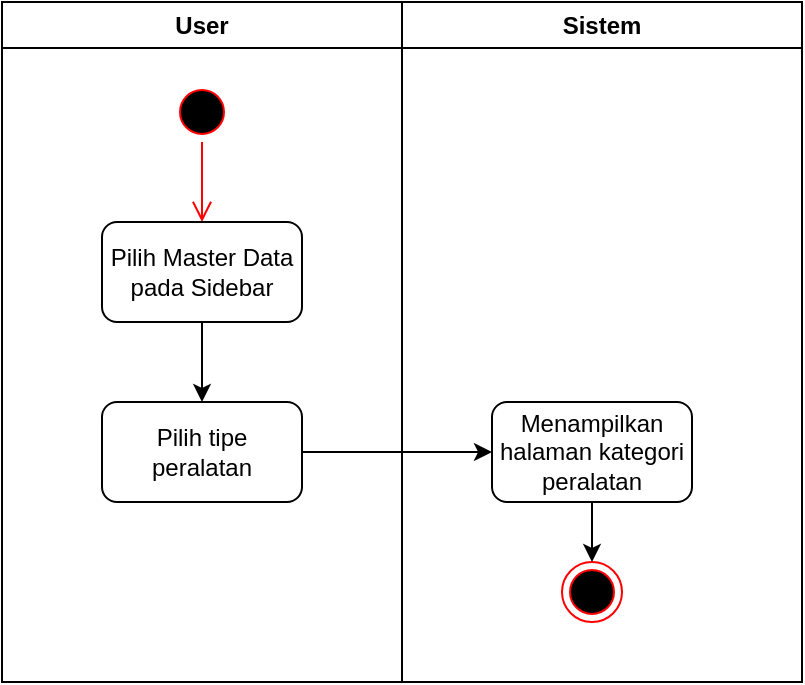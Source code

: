 <mxfile>
    <diagram id="I9Hiv8hUEjZ0n2S0-RRB" name="Page-1">
        <mxGraphModel dx="975" dy="512" grid="1" gridSize="10" guides="1" tooltips="1" connect="1" arrows="1" fold="1" page="1" pageScale="1" pageWidth="850" pageHeight="1100" math="0" shadow="0">
            <root>
                <mxCell id="0"/>
                <mxCell id="1" parent="0"/>
                <mxCell id="14" value="User" style="swimlane;whiteSpace=wrap;html=1;" parent="1" vertex="1">
                    <mxGeometry x="80" y="80" width="200" height="340" as="geometry"/>
                </mxCell>
                <mxCell id="15" value="" style="ellipse;html=1;shape=startState;fillColor=#000000;strokeColor=#ff0000;" parent="14" vertex="1">
                    <mxGeometry x="85" y="40" width="30" height="30" as="geometry"/>
                </mxCell>
                <mxCell id="16" value="" style="edgeStyle=orthogonalEdgeStyle;html=1;verticalAlign=bottom;endArrow=open;endSize=8;strokeColor=#ff0000;entryX=0.5;entryY=0;entryDx=0;entryDy=0;" parent="14" source="15" target="17" edge="1">
                    <mxGeometry relative="1" as="geometry">
                        <mxPoint x="100" y="130" as="targetPoint"/>
                    </mxGeometry>
                </mxCell>
                <mxCell id="34" value="" style="edgeStyle=none;html=1;" edge="1" parent="14" source="17" target="19">
                    <mxGeometry relative="1" as="geometry"/>
                </mxCell>
                <mxCell id="17" value="&lt;span style=&quot;color: rgb(0, 0, 0);&quot;&gt;Pilih Master Data pada Sidebar&lt;/span&gt;" style="rounded=1;whiteSpace=wrap;html=1;" parent="14" vertex="1">
                    <mxGeometry x="50" y="110" width="100" height="50" as="geometry"/>
                </mxCell>
                <mxCell id="19" value="Pilih tipe peralatan" style="rounded=1;whiteSpace=wrap;html=1;" parent="14" vertex="1">
                    <mxGeometry x="50" y="200" width="100" height="50" as="geometry"/>
                </mxCell>
                <mxCell id="21" value="Sistem" style="swimlane;whiteSpace=wrap;html=1;" parent="1" vertex="1">
                    <mxGeometry x="280" y="80" width="200" height="340" as="geometry"/>
                </mxCell>
                <mxCell id="25" value="" style="ellipse;html=1;shape=endState;fillColor=#000000;strokeColor=#ff0000;" parent="21" vertex="1">
                    <mxGeometry x="80" y="280" width="30" height="30" as="geometry"/>
                </mxCell>
                <mxCell id="36" value="" style="edgeStyle=none;html=1;" edge="1" parent="21" source="33" target="25">
                    <mxGeometry relative="1" as="geometry"/>
                </mxCell>
                <mxCell id="33" value="&lt;span style=&quot;color: rgb(0, 0, 0);&quot;&gt;Menampilkan halaman kategori peralatan&lt;/span&gt;" style="rounded=1;whiteSpace=wrap;html=1;" vertex="1" parent="21">
                    <mxGeometry x="45" y="200" width="100" height="50" as="geometry"/>
                </mxCell>
                <mxCell id="35" value="" style="edgeStyle=none;html=1;" edge="1" parent="1" source="19" target="33">
                    <mxGeometry relative="1" as="geometry"/>
                </mxCell>
            </root>
        </mxGraphModel>
    </diagram>
</mxfile>